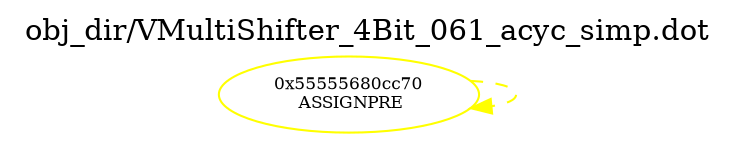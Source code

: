 digraph v3graph {
	graph	[label="obj_dir/VMultiShifter_4Bit_061_acyc_simp.dot",
		 labelloc=t, labeljust=l,
		 //size="7.5,10",
		 rankdir=TB];
	n0	[fontsize=8 label="0x55555680cc70\n ASSIGNPRE", color=yellow];
	n0 -> n0 [fontsize=8 label="" weight=3 color=yellow style=dashed];
}
